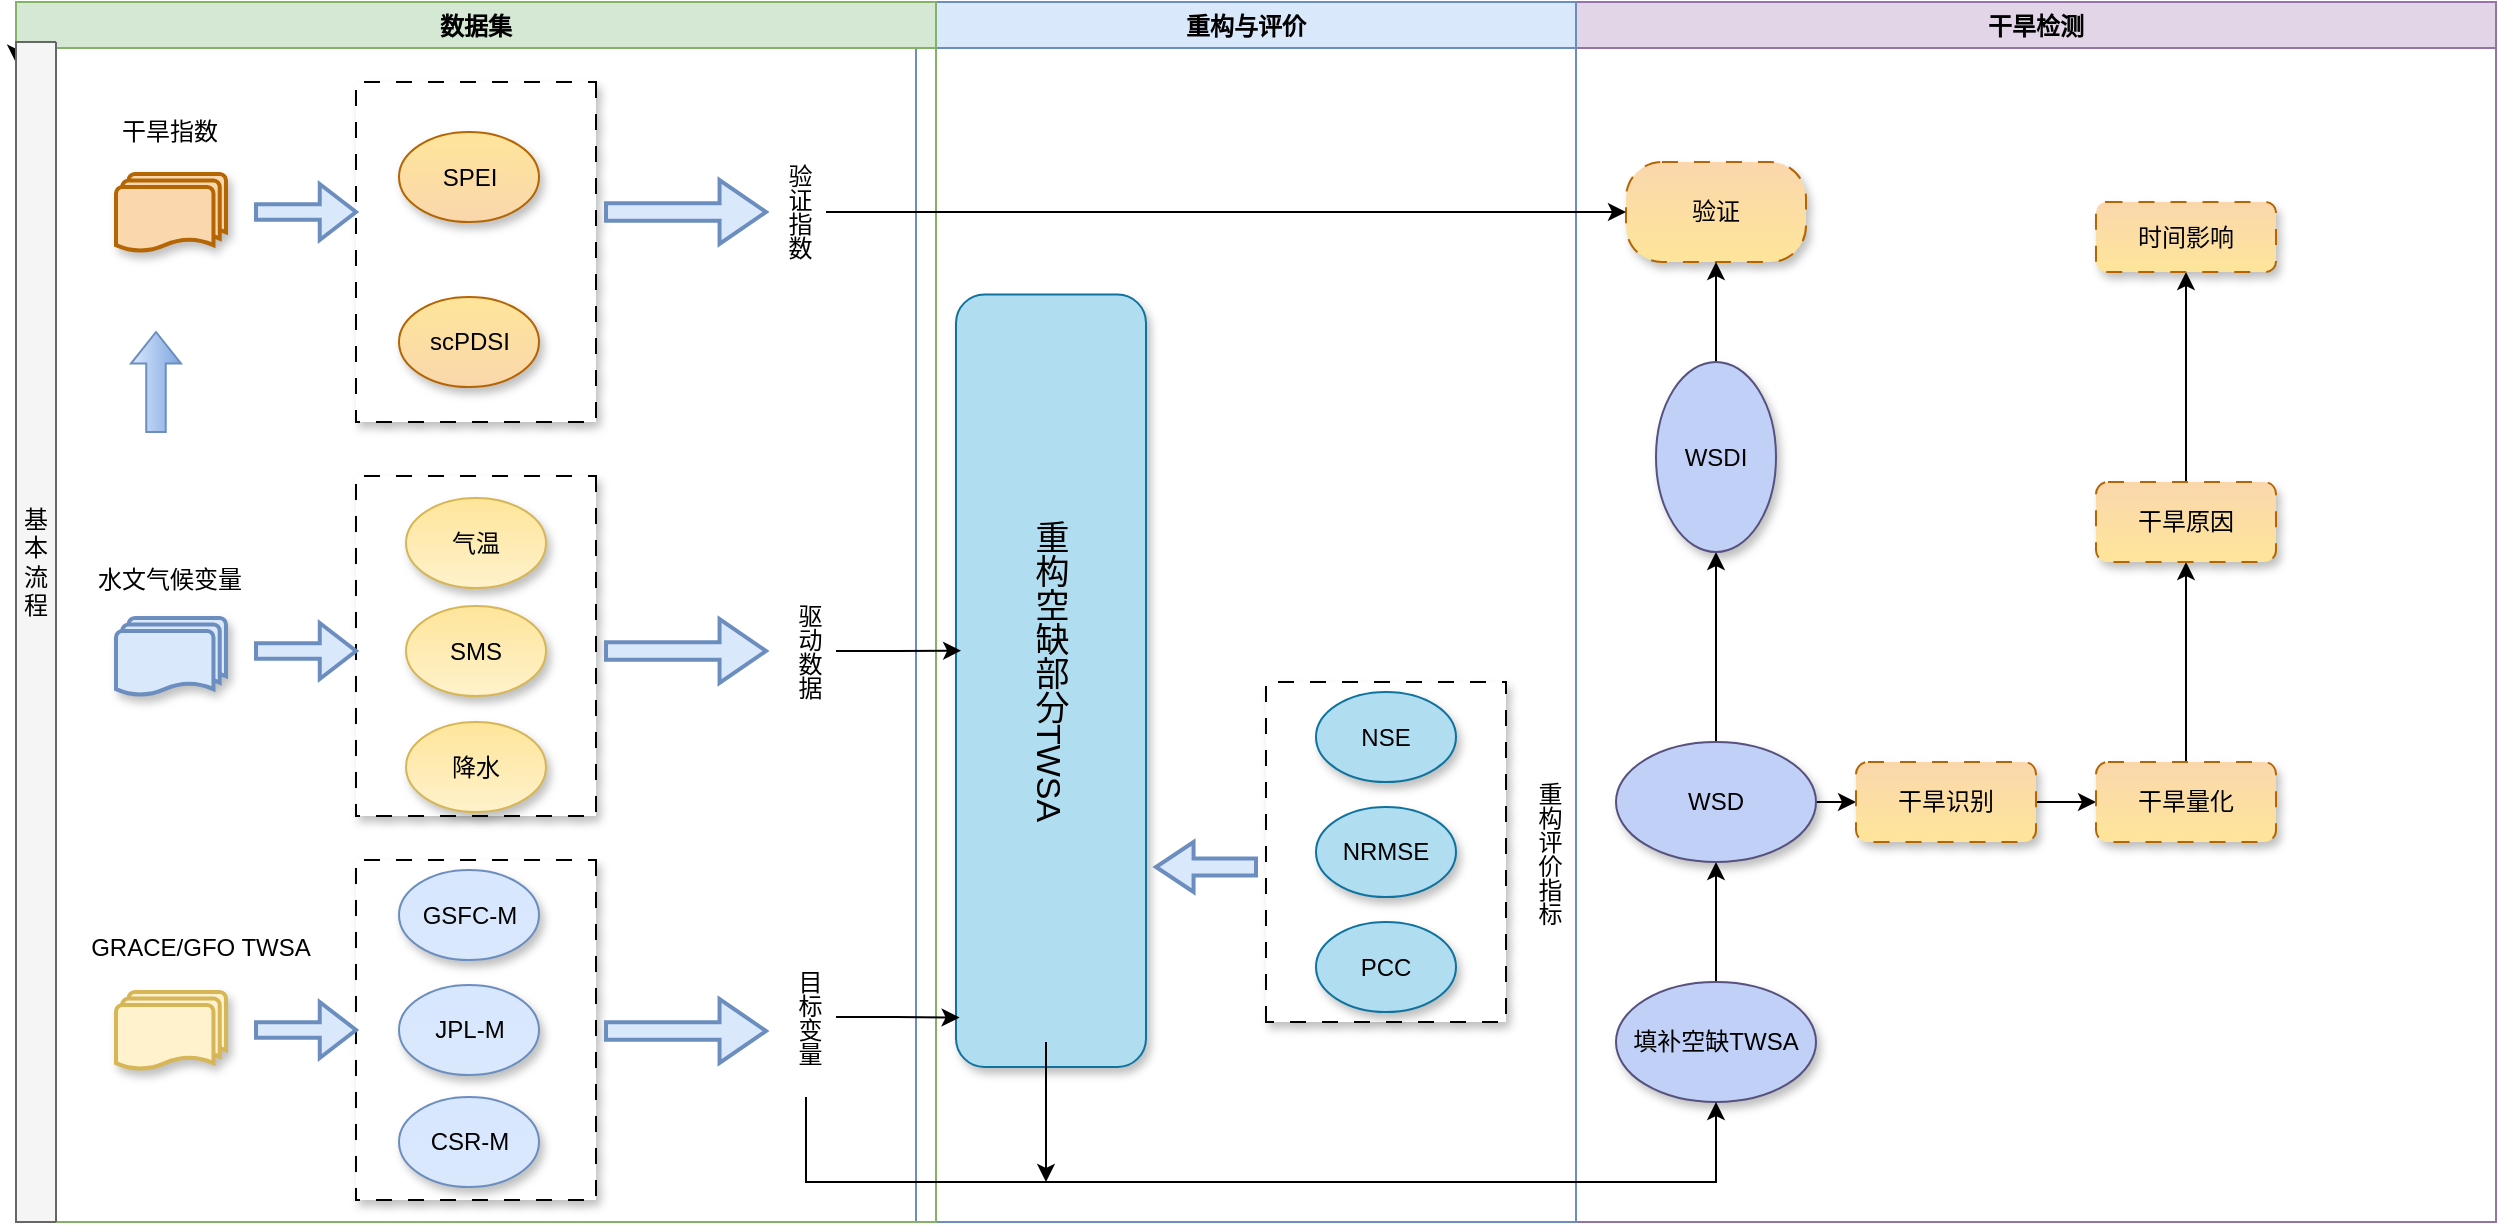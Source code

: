 <mxfile version="24.5.4" type="github">
  <diagram name="第 1 页" id="tr9MtNZkAbBFNGbyeL2_">
    <mxGraphModel dx="1297" dy="844" grid="1" gridSize="10" guides="1" tooltips="1" connect="1" arrows="1" fold="1" page="1" pageScale="1" pageWidth="800" pageHeight="1280" math="0" shadow="0">
      <root>
        <mxCell id="0" />
        <mxCell id="1" parent="0" />
        <mxCell id="ZyRGpIHOSIbv2tQFG93P-1" value="干旱检测" style="swimlane;fillColor=#e1d5e7;strokeColor=#9673a6;" vertex="1" parent="1">
          <mxGeometry x="950" y="360" width="460" height="610" as="geometry" />
        </mxCell>
        <mxCell id="ZyRGpIHOSIbv2tQFG93P-2" value="验证" style="rounded=1;whiteSpace=wrap;html=1;arcSize=36;shadow=1;dashed=1;dashPattern=8 8;strokeColor=#b46504;align=center;verticalAlign=middle;fontFamily=Helvetica;fontSize=12;fontColor=default;fontStyle=0;fillColor=#fad7ac;gradientColor=#fee59a;direction=east;" vertex="1" parent="ZyRGpIHOSIbv2tQFG93P-1">
          <mxGeometry x="25" y="80" width="90" height="50" as="geometry" />
        </mxCell>
        <mxCell id="ZyRGpIHOSIbv2tQFG93P-78" style="edgeStyle=orthogonalEdgeStyle;rounded=0;orthogonalLoop=1;jettySize=auto;html=1;exitX=0.5;exitY=0;exitDx=0;exitDy=0;entryX=0.5;entryY=1;entryDx=0;entryDy=0;" edge="1" parent="ZyRGpIHOSIbv2tQFG93P-1" source="ZyRGpIHOSIbv2tQFG93P-3" target="ZyRGpIHOSIbv2tQFG93P-6">
          <mxGeometry relative="1" as="geometry" />
        </mxCell>
        <mxCell id="ZyRGpIHOSIbv2tQFG93P-3" value="填补空缺TWSA" style="ellipse;whiteSpace=wrap;html=1;fillColor=#c0d0f7;strokeColor=#56517e;align=center;verticalAlign=middle;fontFamily=Helvetica;fontSize=12;shadow=1;fontStyle=0;fontColor=default;direction=east;" vertex="1" parent="ZyRGpIHOSIbv2tQFG93P-1">
          <mxGeometry x="20" y="490" width="100" height="60" as="geometry" />
        </mxCell>
        <mxCell id="ZyRGpIHOSIbv2tQFG93P-4" value="" style="edgeStyle=orthogonalEdgeStyle;rounded=0;orthogonalLoop=1;jettySize=auto;html=1;entryX=0;entryY=0.5;entryDx=0;entryDy=0;" edge="1" parent="ZyRGpIHOSIbv2tQFG93P-1" source="ZyRGpIHOSIbv2tQFG93P-6" target="ZyRGpIHOSIbv2tQFG93P-8">
          <mxGeometry relative="1" as="geometry">
            <mxPoint x="70" y="260" as="targetPoint" />
          </mxGeometry>
        </mxCell>
        <mxCell id="ZyRGpIHOSIbv2tQFG93P-81" style="edgeStyle=orthogonalEdgeStyle;rounded=0;orthogonalLoop=1;jettySize=auto;html=1;exitX=1;exitY=0.5;exitDx=0;exitDy=0;entryX=0;entryY=0.5;entryDx=0;entryDy=0;" edge="1" parent="ZyRGpIHOSIbv2tQFG93P-1" source="ZyRGpIHOSIbv2tQFG93P-6" target="ZyRGpIHOSIbv2tQFG93P-11">
          <mxGeometry relative="1" as="geometry" />
        </mxCell>
        <mxCell id="ZyRGpIHOSIbv2tQFG93P-6" value="WSD" style="ellipse;whiteSpace=wrap;html=1;fillColor=#c0d0f7;strokeColor=#56517e;align=center;verticalAlign=middle;fontFamily=Helvetica;fontSize=12;shadow=1;fontColor=default;fontStyle=0;direction=east;" vertex="1" parent="ZyRGpIHOSIbv2tQFG93P-1">
          <mxGeometry x="20" y="370" width="100" height="60" as="geometry" />
        </mxCell>
        <mxCell id="ZyRGpIHOSIbv2tQFG93P-7" style="edgeStyle=orthogonalEdgeStyle;rounded=0;orthogonalLoop=1;jettySize=auto;html=1;exitX=1;exitY=0.5;exitDx=0;exitDy=0;" edge="1" parent="ZyRGpIHOSIbv2tQFG93P-1" source="ZyRGpIHOSIbv2tQFG93P-8" target="ZyRGpIHOSIbv2tQFG93P-2">
          <mxGeometry relative="1" as="geometry">
            <mxPoint x="69.667" y="160" as="targetPoint" />
          </mxGeometry>
        </mxCell>
        <mxCell id="ZyRGpIHOSIbv2tQFG93P-8" value="WSDI" style="ellipse;whiteSpace=wrap;html=1;fillColor=#c0d0f7;strokeColor=#56517e;align=center;verticalAlign=middle;fontFamily=Helvetica;fontSize=12;shadow=1;fontColor=default;fontStyle=0;direction=north;" vertex="1" parent="ZyRGpIHOSIbv2tQFG93P-1">
          <mxGeometry x="40" y="180" width="60" height="95" as="geometry" />
        </mxCell>
        <mxCell id="ZyRGpIHOSIbv2tQFG93P-82" style="edgeStyle=orthogonalEdgeStyle;rounded=0;orthogonalLoop=1;jettySize=auto;html=1;exitX=1;exitY=0.5;exitDx=0;exitDy=0;entryX=0;entryY=0.5;entryDx=0;entryDy=0;" edge="1" parent="ZyRGpIHOSIbv2tQFG93P-1" source="ZyRGpIHOSIbv2tQFG93P-11" target="ZyRGpIHOSIbv2tQFG93P-13">
          <mxGeometry relative="1" as="geometry" />
        </mxCell>
        <mxCell id="ZyRGpIHOSIbv2tQFG93P-11" value="干旱识别" style="rounded=1;whiteSpace=wrap;html=1;fillColor=#fad7ac;strokeColor=#b46504;shadow=1;fontStyle=0;dashed=1;dashPattern=8 8;align=center;verticalAlign=middle;fontFamily=Helvetica;fontSize=12;fontColor=default;gradientColor=#fee59a;direction=east;" vertex="1" parent="ZyRGpIHOSIbv2tQFG93P-1">
          <mxGeometry x="140" y="380" width="90" height="40" as="geometry" />
        </mxCell>
        <mxCell id="ZyRGpIHOSIbv2tQFG93P-12" style="edgeStyle=orthogonalEdgeStyle;rounded=0;orthogonalLoop=1;jettySize=auto;html=1;exitX=0.5;exitY=0;exitDx=0;exitDy=0;entryX=0.5;entryY=1;entryDx=0;entryDy=0;" edge="1" parent="ZyRGpIHOSIbv2tQFG93P-1" source="ZyRGpIHOSIbv2tQFG93P-13" target="ZyRGpIHOSIbv2tQFG93P-15">
          <mxGeometry relative="1" as="geometry" />
        </mxCell>
        <mxCell id="ZyRGpIHOSIbv2tQFG93P-13" value="干旱量化" style="rounded=1;whiteSpace=wrap;html=1;fillColor=#fad7ac;strokeColor=#b46504;shadow=1;fontStyle=0;dashed=1;align=center;verticalAlign=middle;fontFamily=Helvetica;fontSize=12;fontColor=default;gradientColor=#fee59a;dashPattern=8 8;direction=east;" vertex="1" parent="ZyRGpIHOSIbv2tQFG93P-1">
          <mxGeometry x="260" y="380" width="90" height="40" as="geometry" />
        </mxCell>
        <mxCell id="ZyRGpIHOSIbv2tQFG93P-14" style="edgeStyle=orthogonalEdgeStyle;rounded=0;orthogonalLoop=1;jettySize=auto;html=1;exitX=0.5;exitY=0;exitDx=0;exitDy=0;entryX=0.5;entryY=1;entryDx=0;entryDy=0;" edge="1" parent="ZyRGpIHOSIbv2tQFG93P-1" source="ZyRGpIHOSIbv2tQFG93P-15" target="ZyRGpIHOSIbv2tQFG93P-16">
          <mxGeometry relative="1" as="geometry" />
        </mxCell>
        <mxCell id="ZyRGpIHOSIbv2tQFG93P-15" value="干旱原因" style="rounded=1;whiteSpace=wrap;html=1;fillColor=#fad7ac;strokeColor=#b46504;shadow=1;fontStyle=0;dashed=1;gradientColor=#fee59a;dashPattern=8 8;direction=east;" vertex="1" parent="ZyRGpIHOSIbv2tQFG93P-1">
          <mxGeometry x="260" y="240" width="90" height="40" as="geometry" />
        </mxCell>
        <mxCell id="ZyRGpIHOSIbv2tQFG93P-16" value="时间影响" style="rounded=1;whiteSpace=wrap;html=1;fillColor=#fad7ac;strokeColor=#b46504;shadow=1;fontStyle=0;dashed=1;gradientColor=#fee59a;dashPattern=8 8;direction=east;" vertex="1" parent="ZyRGpIHOSIbv2tQFG93P-1">
          <mxGeometry x="260" y="100" width="90" height="35" as="geometry" />
        </mxCell>
        <mxCell id="ZyRGpIHOSIbv2tQFG93P-17" value="重构与评价" style="swimlane;fillColor=#dae8fc;strokeColor=#6c8ebf;" vertex="1" parent="1">
          <mxGeometry x="620" y="360" width="330" height="610" as="geometry" />
        </mxCell>
        <mxCell id="ZyRGpIHOSIbv2tQFG93P-18" value="" style="rounded=1;whiteSpace=wrap;html=1;shadow=1;glass=0;fillColor=#b1ddf0;strokeColor=#10739e;rotation=-90;" vertex="1" parent="ZyRGpIHOSIbv2tQFG93P-17">
          <mxGeometry x="-125.62" y="291.88" width="386.25" height="95" as="geometry" />
        </mxCell>
        <mxCell id="ZyRGpIHOSIbv2tQFG93P-19" value="重构空缺部分TWSA" style="text;strokeColor=none;align=center;fillColor=none;html=1;verticalAlign=middle;whiteSpace=wrap;rounded=0;textDirection=vertical-lr;fontSize=17;fontFamily=Helvetica;" vertex="1" parent="ZyRGpIHOSIbv2tQFG93P-17">
          <mxGeometry x="30" y="150" width="70" height="370" as="geometry" />
        </mxCell>
        <mxCell id="ZyRGpIHOSIbv2tQFG93P-20" value="" style="rounded=0;whiteSpace=wrap;html=1;arcSize=15;glass=0;dashed=1;dashPattern=8 8;shadow=1;rotation=-90;" vertex="1" parent="ZyRGpIHOSIbv2tQFG93P-17">
          <mxGeometry x="150" y="365" width="170" height="120" as="geometry" />
        </mxCell>
        <mxCell id="ZyRGpIHOSIbv2tQFG93P-21" value="" style="verticalLabelPosition=bottom;verticalAlign=top;html=1;strokeWidth=2;shape=mxgraph.arrows2.arrow;dy=0.66;dx=18.78;notch=0;fillColor=#dae8fc;strokeColor=#6c8ebf;rotation=-180;" vertex="1" parent="ZyRGpIHOSIbv2tQFG93P-17">
          <mxGeometry x="120" y="420" width="50" height="25" as="geometry" />
        </mxCell>
        <mxCell id="ZyRGpIHOSIbv2tQFG93P-22" value="NSE" style="ellipse;whiteSpace=wrap;html=1;fillColor=#b1ddf0;strokeColor=#10739e;shadow=1;align=center;verticalAlign=middle;fontFamily=Helvetica;fontSize=12;direction=west;" vertex="1" parent="ZyRGpIHOSIbv2tQFG93P-17">
          <mxGeometry x="200" y="345" width="70" height="45" as="geometry" />
        </mxCell>
        <mxCell id="ZyRGpIHOSIbv2tQFG93P-23" value="PCC" style="ellipse;whiteSpace=wrap;html=1;fillColor=#b1ddf0;strokeColor=#10739e;align=center;verticalAlign=middle;fontFamily=Helvetica;fontSize=12;shadow=1;direction=west;" vertex="1" parent="ZyRGpIHOSIbv2tQFG93P-17">
          <mxGeometry x="200" y="460" width="70" height="45" as="geometry" />
        </mxCell>
        <mxCell id="ZyRGpIHOSIbv2tQFG93P-24" value="NRMSE" style="ellipse;whiteSpace=wrap;html=1;fillColor=#b1ddf0;strokeColor=#10739e;align=center;verticalAlign=middle;fontFamily=Helvetica;fontSize=12;shadow=1;direction=west;" vertex="1" parent="ZyRGpIHOSIbv2tQFG93P-17">
          <mxGeometry x="200" y="402.5" width="70" height="45" as="geometry" />
        </mxCell>
        <mxCell id="ZyRGpIHOSIbv2tQFG93P-25" value="重构评价指标" style="text;html=1;align=center;verticalAlign=middle;whiteSpace=wrap;rounded=0;rotation=0;direction=south;textDirection=vertical-lr;" vertex="1" parent="ZyRGpIHOSIbv2tQFG93P-17">
          <mxGeometry x="300" y="362.5" width="30" height="125" as="geometry" />
        </mxCell>
        <mxCell id="ZyRGpIHOSIbv2tQFG93P-27" value="数据集" style="swimlane;fillColor=#d5e8d4;strokeColor=#82b366;" vertex="1" parent="1">
          <mxGeometry x="170" y="360" width="460" height="610" as="geometry" />
        </mxCell>
        <mxCell id="ZyRGpIHOSIbv2tQFG93P-28" value="&lt;span style=&quot;font-weight: 700; text-wrap: nowrap;&quot;&gt;基本流程&lt;/span&gt;" style="text;strokeColor=none;align=center;fillColor=none;html=1;verticalAlign=middle;whiteSpace=wrap;rounded=0;textDirection=vertical-lr;" vertex="1" parent="ZyRGpIHOSIbv2tQFG93P-27">
          <mxGeometry y="160" width="20" height="60" as="geometry" />
        </mxCell>
        <mxCell id="ZyRGpIHOSIbv2tQFG93P-29" style="edgeStyle=orthogonalEdgeStyle;rounded=0;orthogonalLoop=1;jettySize=auto;html=1;exitX=1;exitY=0.5;exitDx=0;exitDy=0;" edge="1" parent="ZyRGpIHOSIbv2tQFG93P-27" source="ZyRGpIHOSIbv2tQFG93P-30">
          <mxGeometry relative="1" as="geometry">
            <mxPoint y="30.333" as="targetPoint" />
          </mxGeometry>
        </mxCell>
        <mxCell id="ZyRGpIHOSIbv2tQFG93P-30" value="" style="swimlane;direction=north;verticalAlign=top;fillColor=#f5f5f5;fontColor=#333333;strokeColor=#666666;" vertex="1" parent="ZyRGpIHOSIbv2tQFG93P-27">
          <mxGeometry y="20" width="20" height="590" as="geometry" />
        </mxCell>
        <mxCell id="ZyRGpIHOSIbv2tQFG93P-31" value="基本流程" style="text;strokeColor=none;align=center;fillColor=none;html=1;verticalAlign=middle;whiteSpace=wrap;rounded=0;" vertex="1" parent="ZyRGpIHOSIbv2tQFG93P-30">
          <mxGeometry y="205" width="20" height="110" as="geometry" />
        </mxCell>
        <mxCell id="ZyRGpIHOSIbv2tQFG93P-33" value="水文气候变量" style="text;html=1;align=center;verticalAlign=middle;whiteSpace=wrap;rounded=0;direction=south;" vertex="1" parent="ZyRGpIHOSIbv2tQFG93P-27">
          <mxGeometry x="32.49" y="269.5" width="90" height="38.5" as="geometry" />
        </mxCell>
        <mxCell id="ZyRGpIHOSIbv2tQFG93P-35" value="干旱指数" style="text;html=1;align=center;verticalAlign=middle;whiteSpace=wrap;rounded=0;direction=south;" vertex="1" parent="ZyRGpIHOSIbv2tQFG93P-27">
          <mxGeometry x="47.49" y="50" width="60" height="30" as="geometry" />
        </mxCell>
        <mxCell id="ZyRGpIHOSIbv2tQFG93P-37" value="GRACE&lt;span style=&quot;background-color: initial;&quot;&gt;/GFO TWSA&lt;/span&gt;" style="text;strokeColor=none;align=center;fillColor=none;html=1;verticalAlign=middle;whiteSpace=wrap;rounded=0;" vertex="1" parent="ZyRGpIHOSIbv2tQFG93P-27">
          <mxGeometry x="20" y="445" width="145" height="55" as="geometry" />
        </mxCell>
        <mxCell id="ZyRGpIHOSIbv2tQFG93P-38" value="" style="rounded=0;whiteSpace=wrap;html=1;arcSize=15;glass=0;dashed=1;dashPattern=8 8;shadow=1;direction=south;" vertex="1" parent="ZyRGpIHOSIbv2tQFG93P-27">
          <mxGeometry x="170.005" y="429" width="120" height="170" as="geometry" />
        </mxCell>
        <mxCell id="ZyRGpIHOSIbv2tQFG93P-39" value="CSR-M" style="ellipse;whiteSpace=wrap;html=1;fillColor=#dae8fc;gradientColor=#d7e7fe;strokeColor=#6c8ebf;align=center;verticalAlign=middle;fontFamily=Helvetica;fontSize=12;fontColor=default;shadow=1;direction=west;" vertex="1" parent="ZyRGpIHOSIbv2tQFG93P-27">
          <mxGeometry x="191.5" y="547.5" width="70" height="45" as="geometry" />
        </mxCell>
        <mxCell id="ZyRGpIHOSIbv2tQFG93P-40" value="GSFC-M" style="ellipse;whiteSpace=wrap;html=1;fillColor=#dae8fc;gradientColor=#d7e7fe;strokeColor=#6c8ebf;shadow=1;direction=west;" vertex="1" parent="ZyRGpIHOSIbv2tQFG93P-27">
          <mxGeometry x="191.5" y="434" width="70" height="45" as="geometry" />
        </mxCell>
        <mxCell id="ZyRGpIHOSIbv2tQFG93P-41" value="JPL-M" style="ellipse;whiteSpace=wrap;html=1;gradientColor=#d7e7fe;fillColor=#dae8fc;strokeColor=#6c8ebf;align=center;verticalAlign=middle;fontFamily=Helvetica;fontSize=12;fontColor=default;shadow=1;direction=west;" vertex="1" parent="ZyRGpIHOSIbv2tQFG93P-27">
          <mxGeometry x="191.5" y="491.5" width="70" height="45" as="geometry" />
        </mxCell>
        <mxCell id="ZyRGpIHOSIbv2tQFG93P-42" value="" style="rounded=0;whiteSpace=wrap;html=1;arcSize=15;glass=0;dashed=1;dashPattern=8 8;shadow=1;direction=south;" vertex="1" parent="ZyRGpIHOSIbv2tQFG93P-27">
          <mxGeometry x="170" y="40" width="120" height="170" as="geometry" />
        </mxCell>
        <mxCell id="ZyRGpIHOSIbv2tQFG93P-43" value="scPDSI" style="ellipse;whiteSpace=wrap;html=1;fillColor=#fad7ac;gradientColor=#fee59a;strokeColor=#b46504;align=center;verticalAlign=middle;fontFamily=Helvetica;fontSize=12;shadow=1;fontColor=default;direction=west;" vertex="1" parent="ZyRGpIHOSIbv2tQFG93P-27">
          <mxGeometry x="191.5" y="147.5" width="70" height="45" as="geometry" />
        </mxCell>
        <mxCell id="ZyRGpIHOSIbv2tQFG93P-44" value="SPEI" style="ellipse;whiteSpace=wrap;html=1;gradientColor=#fee59a;fillColor=#fad7ac;strokeColor=#b46504;align=center;verticalAlign=middle;fontFamily=Helvetica;fontSize=12;fontColor=default;shadow=1;direction=west;" vertex="1" parent="ZyRGpIHOSIbv2tQFG93P-27">
          <mxGeometry x="191.5" y="65" width="70" height="45" as="geometry" />
        </mxCell>
        <mxCell id="ZyRGpIHOSIbv2tQFG93P-47" value="" style="verticalLabelPosition=bottom;verticalAlign=top;html=1;strokeWidth=2;shape=mxgraph.arrows2.arrow;dy=0.72;dx=18.13;notch=0;fillColor=#dae8fc;strokeColor=#6c8ebf;" vertex="1" parent="ZyRGpIHOSIbv2tQFG93P-27">
          <mxGeometry x="120" y="500" width="50.01" height="28" as="geometry" />
        </mxCell>
        <mxCell id="ZyRGpIHOSIbv2tQFG93P-48" value="" style="rounded=0;whiteSpace=wrap;html=1;arcSize=15;glass=0;dashed=1;dashPattern=8 8;shadow=1;direction=south;" vertex="1" parent="ZyRGpIHOSIbv2tQFG93P-27">
          <mxGeometry x="170" y="237" width="120" height="170" as="geometry" />
        </mxCell>
        <mxCell id="ZyRGpIHOSIbv2tQFG93P-49" value="气温" style="ellipse;whiteSpace=wrap;html=1;fillColor=#fff2cc;gradientColor=#fee59a;strokeColor=#d6b656;shadow=1;align=center;verticalAlign=middle;fontFamily=Helvetica;fontSize=12;fontColor=default;direction=west;" vertex="1" parent="ZyRGpIHOSIbv2tQFG93P-27">
          <mxGeometry x="195" y="248" width="70" height="45" as="geometry" />
        </mxCell>
        <mxCell id="ZyRGpIHOSIbv2tQFG93P-50" value="SMS" style="ellipse;whiteSpace=wrap;html=1;gradientColor=#fee59a;fillColor=#fff2cc;strokeColor=#d6b656;align=center;verticalAlign=middle;fontFamily=Helvetica;fontSize=12;fontColor=default;shadow=1;direction=west;" vertex="1" parent="ZyRGpIHOSIbv2tQFG93P-27">
          <mxGeometry x="195" y="302" width="70" height="45" as="geometry" />
        </mxCell>
        <mxCell id="ZyRGpIHOSIbv2tQFG93P-51" value="降水" style="ellipse;whiteSpace=wrap;html=1;fillColor=#fff2cc;gradientColor=#fee59a;strokeColor=#d6b656;align=center;verticalAlign=middle;fontFamily=Helvetica;fontSize=12;shadow=1;fontColor=default;direction=west;" vertex="1" parent="ZyRGpIHOSIbv2tQFG93P-27">
          <mxGeometry x="195" y="360" width="70" height="45" as="geometry" />
        </mxCell>
        <mxCell id="ZyRGpIHOSIbv2tQFG93P-53" value="" style="verticalLabelPosition=bottom;verticalAlign=top;html=1;strokeWidth=2;shape=mxgraph.arrows2.arrow;dy=0.73;dx=23.23;notch=0;fillColor=#dae8fc;strokeColor=#6c8ebf;" vertex="1" parent="ZyRGpIHOSIbv2tQFG93P-27">
          <mxGeometry x="295" y="308.5" width="80" height="32" as="geometry" />
        </mxCell>
        <mxCell id="ZyRGpIHOSIbv2tQFG93P-55" value="目标变量" style="text;html=1;align=center;verticalAlign=middle;whiteSpace=wrap;rounded=0;direction=south;textDirection=vertical-lr;" vertex="1" parent="ZyRGpIHOSIbv2tQFG93P-27">
          <mxGeometry x="380" y="467.5" width="30" height="80" as="geometry" />
        </mxCell>
        <mxCell id="ZyRGpIHOSIbv2tQFG93P-57" value="驱动数据" style="text;html=1;align=center;verticalAlign=middle;whiteSpace=wrap;rounded=0;direction=south;textDirection=vertical-lr;" vertex="1" parent="ZyRGpIHOSIbv2tQFG93P-27">
          <mxGeometry x="380" y="283.5" width="30" height="82" as="geometry" />
        </mxCell>
        <mxCell id="ZyRGpIHOSIbv2tQFG93P-59" value="验证指数" style="text;html=1;align=center;verticalAlign=middle;whiteSpace=wrap;rounded=0;direction=south;textDirection=vertical-lr;" vertex="1" parent="ZyRGpIHOSIbv2tQFG93P-27">
          <mxGeometry x="375" y="65" width="30" height="80" as="geometry" />
        </mxCell>
        <mxCell id="ZyRGpIHOSIbv2tQFG93P-62" value="" style="html=1;shadow=0;dashed=0;align=center;verticalAlign=middle;shape=mxgraph.arrows2.arrow;dy=0.61;dx=15.76;direction=north;notch=0;fillColor=#dae8fc;strokeColor=#6c8ebf;gradientColor=#7ea6e0;" vertex="1" parent="ZyRGpIHOSIbv2tQFG93P-27">
          <mxGeometry x="57.49" y="165" width="25.01" height="50" as="geometry" />
        </mxCell>
        <mxCell id="ZyRGpIHOSIbv2tQFG93P-68" value="" style="strokeWidth=2;html=1;shape=mxgraph.flowchart.multi-document;whiteSpace=wrap;shadow=1;strokeColor=#d6b656;align=center;verticalAlign=middle;fontFamily=Helvetica;fontSize=12;fontColor=default;fillColor=#fff2cc;" vertex="1" parent="ZyRGpIHOSIbv2tQFG93P-27">
          <mxGeometry x="50" y="495" width="54.99" height="39" as="geometry" />
        </mxCell>
        <mxCell id="ZyRGpIHOSIbv2tQFG93P-69" value="" style="strokeWidth=2;html=1;shape=mxgraph.flowchart.multi-document;whiteSpace=wrap;shadow=1;strokeColor=#6c8ebf;align=center;verticalAlign=middle;fontFamily=Helvetica;fontSize=12;fontColor=default;fillColor=#dae8fc;" vertex="1" parent="ZyRGpIHOSIbv2tQFG93P-27">
          <mxGeometry x="50" y="308" width="54.99" height="39" as="geometry" />
        </mxCell>
        <mxCell id="ZyRGpIHOSIbv2tQFG93P-70" value="" style="verticalLabelPosition=bottom;verticalAlign=top;html=1;strokeWidth=2;shape=mxgraph.arrows2.arrow;dy=0.72;dx=18.13;notch=0;fillColor=#dae8fc;strokeColor=#6c8ebf;" vertex="1" parent="ZyRGpIHOSIbv2tQFG93P-27">
          <mxGeometry x="120" y="310.5" width="50.01" height="28" as="geometry" />
        </mxCell>
        <mxCell id="ZyRGpIHOSIbv2tQFG93P-71" value="" style="strokeWidth=2;html=1;shape=mxgraph.flowchart.multi-document;whiteSpace=wrap;shadow=1;strokeColor=#b46504;align=center;verticalAlign=middle;fontFamily=Helvetica;fontSize=12;fontColor=default;fillColor=#fad7ac;" vertex="1" parent="ZyRGpIHOSIbv2tQFG93P-27">
          <mxGeometry x="50.0" y="86" width="54.99" height="39" as="geometry" />
        </mxCell>
        <mxCell id="ZyRGpIHOSIbv2tQFG93P-73" value="" style="verticalLabelPosition=bottom;verticalAlign=top;html=1;strokeWidth=2;shape=mxgraph.arrows2.arrow;dy=0.72;dx=18.13;notch=0;fillColor=#dae8fc;strokeColor=#6c8ebf;" vertex="1" parent="ZyRGpIHOSIbv2tQFG93P-27">
          <mxGeometry x="119.99" y="91" width="50.01" height="28" as="geometry" />
        </mxCell>
        <mxCell id="ZyRGpIHOSIbv2tQFG93P-74" value="" style="verticalLabelPosition=bottom;verticalAlign=top;html=1;strokeWidth=2;shape=mxgraph.arrows2.arrow;dy=0.73;dx=23.23;notch=0;fillColor=#dae8fc;strokeColor=#6c8ebf;" vertex="1" parent="ZyRGpIHOSIbv2tQFG93P-27">
          <mxGeometry x="295" y="498.5" width="80" height="32" as="geometry" />
        </mxCell>
        <mxCell id="ZyRGpIHOSIbv2tQFG93P-75" value="" style="verticalLabelPosition=bottom;verticalAlign=top;html=1;strokeWidth=2;shape=mxgraph.arrows2.arrow;dy=0.73;dx=23.23;notch=0;fillColor=#dae8fc;strokeColor=#6c8ebf;" vertex="1" parent="ZyRGpIHOSIbv2tQFG93P-27">
          <mxGeometry x="295" y="89" width="80" height="32" as="geometry" />
        </mxCell>
        <mxCell id="ZyRGpIHOSIbv2tQFG93P-67" style="edgeStyle=orthogonalEdgeStyle;rounded=0;orthogonalLoop=1;jettySize=auto;html=1;exitX=0.5;exitY=1;exitDx=0;exitDy=0;" edge="1" parent="1" source="ZyRGpIHOSIbv2tQFG93P-19">
          <mxGeometry relative="1" as="geometry">
            <mxPoint x="685" y="950" as="targetPoint" />
          </mxGeometry>
        </mxCell>
        <mxCell id="ZyRGpIHOSIbv2tQFG93P-61" value="" style="edgeStyle=orthogonalEdgeStyle;rounded=0;orthogonalLoop=1;jettySize=auto;html=1;exitX=1;exitY=0.5;exitDx=0;exitDy=0;entryX=0.5;entryY=1;entryDx=0;entryDy=0;" edge="1" parent="1" source="ZyRGpIHOSIbv2tQFG93P-55" target="ZyRGpIHOSIbv2tQFG93P-3">
          <mxGeometry relative="1" as="geometry">
            <mxPoint x="540" y="918" as="sourcePoint" />
            <mxPoint x="1020" y="920" as="targetPoint" />
            <Array as="points">
              <mxPoint x="565" y="950" />
              <mxPoint x="1020" y="950" />
            </Array>
          </mxGeometry>
        </mxCell>
        <mxCell id="ZyRGpIHOSIbv2tQFG93P-83" style="edgeStyle=orthogonalEdgeStyle;rounded=0;orthogonalLoop=1;jettySize=auto;html=1;exitX=0.5;exitY=0;exitDx=0;exitDy=0;entryX=0;entryY=0.5;entryDx=0;entryDy=0;" edge="1" parent="1" source="ZyRGpIHOSIbv2tQFG93P-59" target="ZyRGpIHOSIbv2tQFG93P-2">
          <mxGeometry relative="1" as="geometry" />
        </mxCell>
        <mxCell id="ZyRGpIHOSIbv2tQFG93P-84" style="edgeStyle=orthogonalEdgeStyle;rounded=0;orthogonalLoop=1;jettySize=auto;html=1;exitX=0.5;exitY=0;exitDx=0;exitDy=0;entryX=0.539;entryY=0.027;entryDx=0;entryDy=0;entryPerimeter=0;" edge="1" parent="1" source="ZyRGpIHOSIbv2tQFG93P-57" target="ZyRGpIHOSIbv2tQFG93P-18">
          <mxGeometry relative="1" as="geometry" />
        </mxCell>
        <mxCell id="ZyRGpIHOSIbv2tQFG93P-86" style="edgeStyle=orthogonalEdgeStyle;rounded=0;orthogonalLoop=1;jettySize=auto;html=1;exitX=0.5;exitY=0;exitDx=0;exitDy=0;entryX=0.064;entryY=0.019;entryDx=0;entryDy=0;entryPerimeter=0;" edge="1" parent="1" source="ZyRGpIHOSIbv2tQFG93P-55" target="ZyRGpIHOSIbv2tQFG93P-18">
          <mxGeometry relative="1" as="geometry" />
        </mxCell>
      </root>
    </mxGraphModel>
  </diagram>
</mxfile>
